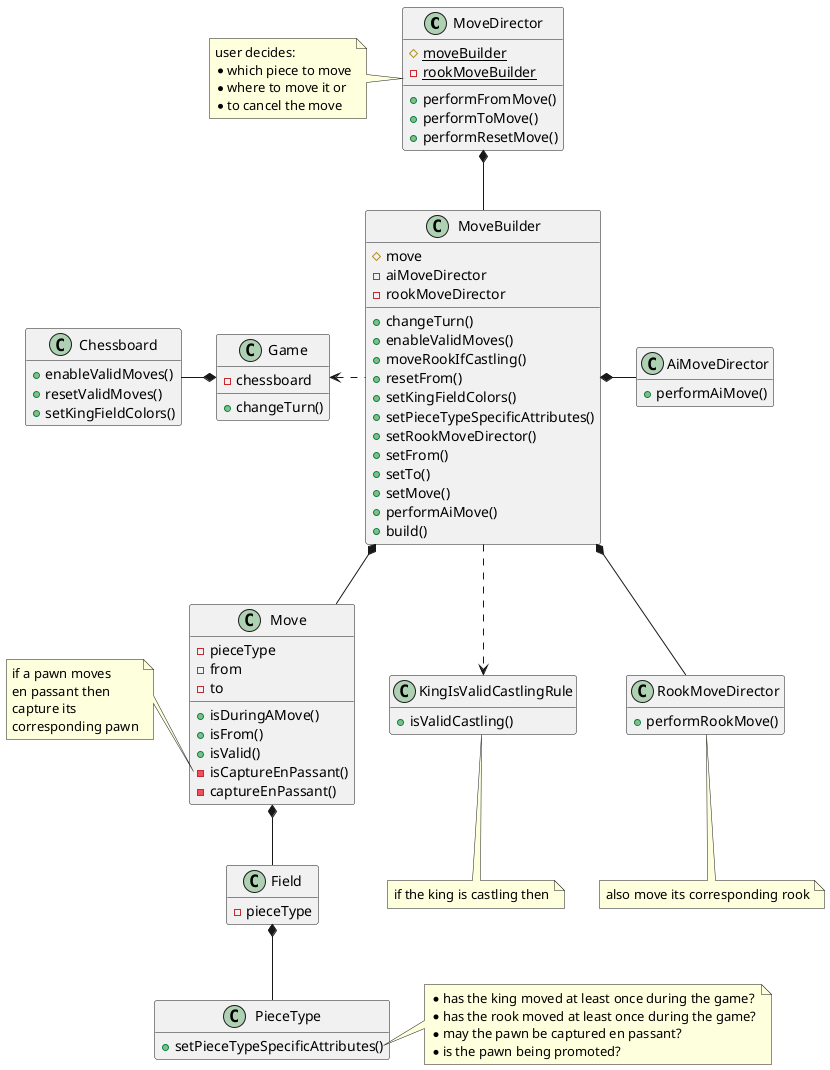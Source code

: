 @startuml

'--------------'
'Hidden members'
'--------------'
hide empty members

'----'
'Move'
'----'
class MoveDirector {
    # {static} moveBuilder
    - {static} rookMoveBuilder
    + performFromMove()
    + performToMove()
    + performResetMove()
}

class MoveBuilder {
    # move
    - aiMoveDirector
    - rookMoveDirector
    + changeTurn()
    + enableValidMoves()
    + moveRookIfCastling()
    + resetFrom()
    + setKingFieldColors()
    + setPieceTypeSpecificAttributes()
    + setRookMoveDirector()
    + setFrom()
    + setTo()
    + setMove()
    + performAiMove()
    + build()
}

class Move {
    - pieceType
    - from
    - to
    + isDuringAMove()
    + isFrom()
    + isValid()
    - isCaptureEnPassant()
    - captureEnPassant()
}

class Field {
    - pieceType
}

class PieceType {
    + setPieceTypeSpecificAttributes()
}

class Game {
    - chessboard
    + changeTurn()
}

class Chessboard {
    + enableValidMoves()
    + resetValidMoves()
    + setKingFieldColors()
}

class KingIsValidCastlingRule {
    + isValidCastling()
}

class RookMoveDirector {
    + performRookMove()
}

class AiMoveDirector {
    + performAiMove()
}

'---------'
'Relations'
'---------'
MoveDirector *-- MoveBuilder
MoveBuilder *-- Move
MoveBuilder *-- RookMoveDirector
MoveBuilder *-right- AiMoveDirector
MoveBuilder .left.> Game
Game *-left- Chessboard
MoveBuilder ..> KingIsValidCastlingRule
Move *-- Field
Field *-- PieceType

'-----'
'Notes'
'-----'
note left of MoveDirector
    user decides:
    * which piece to move
    * where to move it or
    * to cancel the move
end note

note bottom of KingIsValidCastlingRule
    if the king is castling then
end note

note bottom of RookMoveDirector
    also move its corresponding rook
end note

note left of Move::isCaptureEnPassant
    if a pawn moves
    en passant then
    capture its
    corresponding pawn
end note

note right of PieceType::setPieceTypeSpecificAttributes
    * has the king moved at least once during the game?
    * has the rook moved at least once during the game?
    * may the pawn be captured en passant?
    * is the pawn being promoted?
end note

@enduml
